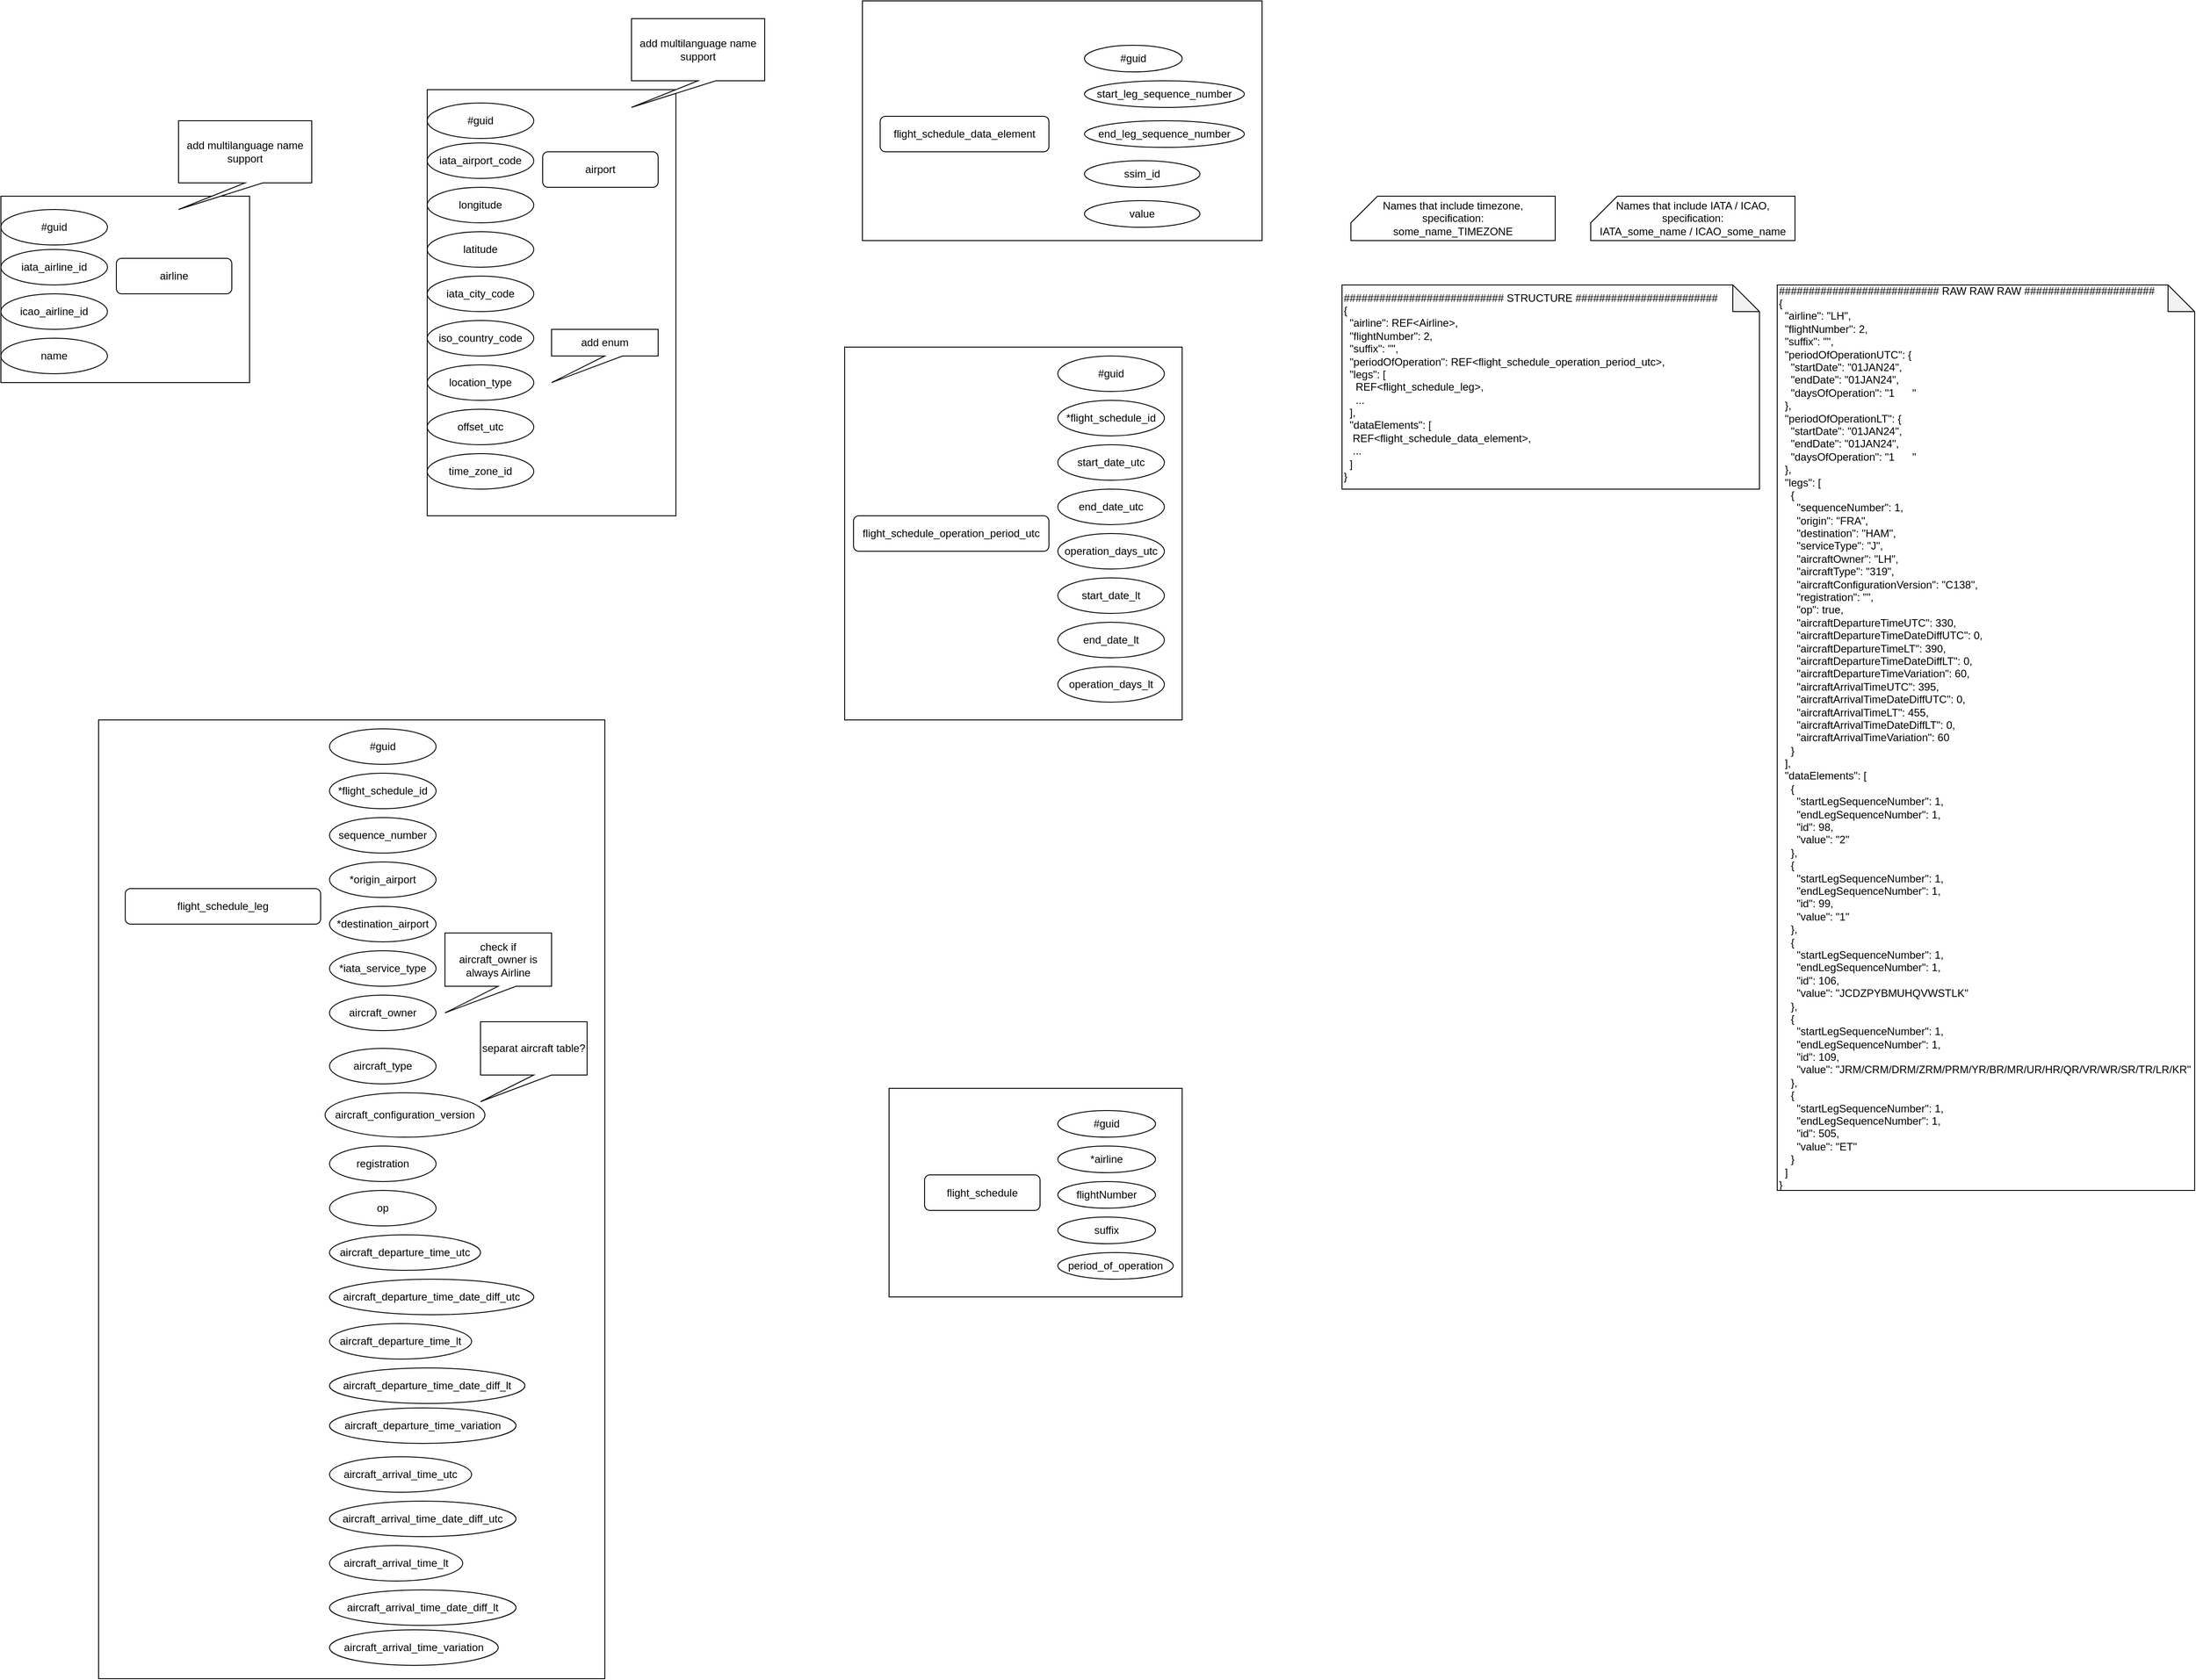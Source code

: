 <mxfile version="23.1.4" type="device">
  <diagram name="Page-1" id="9f46799a-70d6-7492-0946-bef42562c5a5">
    <mxGraphModel dx="2183" dy="2052" grid="1" gridSize="10" guides="1" tooltips="1" connect="1" arrows="1" fold="1" page="1" pageScale="1" pageWidth="1100" pageHeight="850" background="none" math="0" shadow="0">
      <root>
        <mxCell id="0" />
        <mxCell id="1" parent="0" />
        <mxCell id="h4MUKHZvDstGOGhx7txB-96" value="" style="rounded=0;whiteSpace=wrap;html=1;" vertex="1" parent="1">
          <mxGeometry x="1090" y="875" width="330" height="235" as="geometry" />
        </mxCell>
        <mxCell id="h4MUKHZvDstGOGhx7txB-92" value="" style="rounded=0;whiteSpace=wrap;html=1;" vertex="1" parent="1">
          <mxGeometry x="1060" y="-350" width="450" height="270" as="geometry" />
        </mxCell>
        <mxCell id="h4MUKHZvDstGOGhx7txB-70" value="" style="rounded=0;whiteSpace=wrap;html=1;" vertex="1" parent="1">
          <mxGeometry x="200" y="460" width="570" height="1080" as="geometry" />
        </mxCell>
        <mxCell id="h4MUKHZvDstGOGhx7txB-26" value="" style="rounded=0;whiteSpace=wrap;html=1;" vertex="1" parent="1">
          <mxGeometry x="1040" y="40" width="380" height="420" as="geometry" />
        </mxCell>
        <mxCell id="h4MUKHZvDstGOGhx7txB-12" value="" style="rounded=0;whiteSpace=wrap;html=1;" vertex="1" parent="1">
          <mxGeometry x="90" y="-130" width="280" height="210" as="geometry" />
        </mxCell>
        <mxCell id="h4MUKHZvDstGOGhx7txB-1" value="&lt;div&gt;flight_schedule&lt;/div&gt;" style="rounded=1;whiteSpace=wrap;html=1;" vertex="1" parent="1">
          <mxGeometry x="1130" y="972.5" width="130" height="40" as="geometry" />
        </mxCell>
        <mxCell id="h4MUKHZvDstGOGhx7txB-2" value="&lt;div&gt;########################### RAW RAW RAW ######################&lt;br&gt;&lt;/div&gt;&lt;div&gt;{&lt;/div&gt;&amp;nbsp; &quot;airline&quot;: &quot;LH&quot;,&lt;br&gt;&amp;nbsp; &quot;flightNumber&quot;: 2,&lt;br&gt;&amp;nbsp; &quot;suffix&quot;: &quot;&quot;,&lt;br&gt;&amp;nbsp; &quot;periodOfOperationUTC&quot;: {&lt;br&gt;&amp;nbsp;&amp;nbsp;&amp;nbsp; &quot;startDate&quot;: &quot;01JAN24&quot;,&lt;br&gt;&amp;nbsp;&amp;nbsp;&amp;nbsp; &quot;endDate&quot;: &quot;01JAN24&quot;,&lt;br&gt;&amp;nbsp;&amp;nbsp;&amp;nbsp; &quot;daysOfOperation&quot;: &quot;1&amp;nbsp;&amp;nbsp;&amp;nbsp;&amp;nbsp;&amp;nbsp; &quot;&lt;br&gt;&amp;nbsp; },&lt;br&gt;&amp;nbsp; &quot;periodOfOperationLT&quot;: {&lt;br&gt;&amp;nbsp;&amp;nbsp;&amp;nbsp; &quot;startDate&quot;: &quot;01JAN24&quot;,&lt;br&gt;&amp;nbsp;&amp;nbsp;&amp;nbsp; &quot;endDate&quot;: &quot;01JAN24&quot;,&lt;br&gt;&amp;nbsp;&amp;nbsp;&amp;nbsp; &quot;daysOfOperation&quot;: &quot;1&amp;nbsp;&amp;nbsp;&amp;nbsp;&amp;nbsp;&amp;nbsp; &quot;&lt;br&gt;&amp;nbsp; },&lt;br&gt;&amp;nbsp; &quot;legs&quot;: [&lt;br&gt;&amp;nbsp;&amp;nbsp;&amp;nbsp; {&lt;br&gt;&amp;nbsp;&amp;nbsp;&amp;nbsp;&amp;nbsp;&amp;nbsp; &quot;sequenceNumber&quot;: 1,&lt;br&gt;&amp;nbsp;&amp;nbsp;&amp;nbsp;&amp;nbsp;&amp;nbsp; &quot;origin&quot;: &quot;FRA&quot;,&lt;br&gt;&amp;nbsp;&amp;nbsp;&amp;nbsp;&amp;nbsp;&amp;nbsp; &quot;destination&quot;: &quot;HAM&quot;,&lt;br&gt;&amp;nbsp;&amp;nbsp;&amp;nbsp;&amp;nbsp;&amp;nbsp; &quot;serviceType&quot;: &quot;J&quot;,&lt;br&gt;&amp;nbsp;&amp;nbsp;&amp;nbsp;&amp;nbsp;&amp;nbsp; &quot;aircraftOwner&quot;: &quot;LH&quot;,&lt;br&gt;&amp;nbsp;&amp;nbsp;&amp;nbsp;&amp;nbsp;&amp;nbsp; &quot;aircraftType&quot;: &quot;319&quot;,&lt;br&gt;&amp;nbsp;&amp;nbsp;&amp;nbsp;&amp;nbsp;&amp;nbsp; &quot;aircraftConfigurationVersion&quot;: &quot;C138&quot;,&lt;br&gt;&amp;nbsp;&amp;nbsp;&amp;nbsp;&amp;nbsp;&amp;nbsp; &quot;registration&quot;: &quot;&quot;,&lt;br&gt;&amp;nbsp;&amp;nbsp;&amp;nbsp;&amp;nbsp;&amp;nbsp; &quot;op&quot;: true,&lt;br&gt;&amp;nbsp;&amp;nbsp;&amp;nbsp;&amp;nbsp;&amp;nbsp; &quot;aircraftDepartureTimeUTC&quot;: 330,&lt;br&gt;&amp;nbsp;&amp;nbsp;&amp;nbsp;&amp;nbsp;&amp;nbsp; &quot;aircraftDepartureTimeDateDiffUTC&quot;: 0,&lt;br&gt;&amp;nbsp;&amp;nbsp;&amp;nbsp;&amp;nbsp;&amp;nbsp; &quot;aircraftDepartureTimeLT&quot;: 390,&lt;br&gt;&amp;nbsp;&amp;nbsp;&amp;nbsp;&amp;nbsp;&amp;nbsp; &quot;aircraftDepartureTimeDateDiffLT&quot;: 0,&lt;br&gt;&amp;nbsp;&amp;nbsp;&amp;nbsp;&amp;nbsp;&amp;nbsp; &quot;aircraftDepartureTimeVariation&quot;: 60,&lt;br&gt;&amp;nbsp;&amp;nbsp;&amp;nbsp;&amp;nbsp;&amp;nbsp; &quot;aircraftArrivalTimeUTC&quot;: 395,&lt;br&gt;&amp;nbsp;&amp;nbsp;&amp;nbsp;&amp;nbsp;&amp;nbsp; &quot;aircraftArrivalTimeDateDiffUTC&quot;: 0,&lt;br&gt;&amp;nbsp;&amp;nbsp;&amp;nbsp;&amp;nbsp;&amp;nbsp; &quot;aircraftArrivalTimeLT&quot;: 455,&lt;br&gt;&amp;nbsp;&amp;nbsp;&amp;nbsp;&amp;nbsp;&amp;nbsp; &quot;aircraftArrivalTimeDateDiffLT&quot;: 0,&lt;br&gt;&amp;nbsp;&amp;nbsp;&amp;nbsp;&amp;nbsp;&amp;nbsp; &quot;aircraftArrivalTimeVariation&quot;: 60&lt;br&gt;&amp;nbsp;&amp;nbsp;&amp;nbsp; }&lt;br&gt;&amp;nbsp; ],&lt;br&gt;&amp;nbsp; &quot;dataElements&quot;: [&lt;br&gt;&amp;nbsp;&amp;nbsp;&amp;nbsp; {&lt;br&gt;&amp;nbsp;&amp;nbsp;&amp;nbsp;&amp;nbsp;&amp;nbsp; &quot;startLegSequenceNumber&quot;: 1,&lt;br&gt;&amp;nbsp;&amp;nbsp;&amp;nbsp;&amp;nbsp;&amp;nbsp; &quot;endLegSequenceNumber&quot;: 1,&lt;br&gt;&amp;nbsp;&amp;nbsp;&amp;nbsp;&amp;nbsp;&amp;nbsp; &quot;id&quot;: 98,&lt;br&gt;&amp;nbsp;&amp;nbsp;&amp;nbsp;&amp;nbsp;&amp;nbsp; &quot;value&quot;: &quot;2&quot;&lt;br&gt;&amp;nbsp;&amp;nbsp;&amp;nbsp; },&lt;br&gt;&amp;nbsp;&amp;nbsp;&amp;nbsp; {&lt;br&gt;&amp;nbsp;&amp;nbsp;&amp;nbsp;&amp;nbsp;&amp;nbsp; &quot;startLegSequenceNumber&quot;: 1,&lt;br&gt;&amp;nbsp;&amp;nbsp;&amp;nbsp;&amp;nbsp;&amp;nbsp; &quot;endLegSequenceNumber&quot;: 1,&lt;br&gt;&amp;nbsp;&amp;nbsp;&amp;nbsp;&amp;nbsp;&amp;nbsp; &quot;id&quot;: 99,&lt;br&gt;&amp;nbsp;&amp;nbsp;&amp;nbsp;&amp;nbsp;&amp;nbsp; &quot;value&quot;: &quot;1&quot;&lt;br&gt;&amp;nbsp;&amp;nbsp;&amp;nbsp; },&lt;br&gt;&amp;nbsp;&amp;nbsp;&amp;nbsp; {&lt;br&gt;&amp;nbsp;&amp;nbsp;&amp;nbsp;&amp;nbsp;&amp;nbsp; &quot;startLegSequenceNumber&quot;: 1,&lt;br&gt;&amp;nbsp;&amp;nbsp;&amp;nbsp;&amp;nbsp;&amp;nbsp; &quot;endLegSequenceNumber&quot;: 1,&lt;br&gt;&amp;nbsp;&amp;nbsp;&amp;nbsp;&amp;nbsp;&amp;nbsp; &quot;id&quot;: 106,&lt;br&gt;&amp;nbsp;&amp;nbsp;&amp;nbsp;&amp;nbsp;&amp;nbsp; &quot;value&quot;: &quot;JCDZPYBMUHQVWSTLK&quot;&lt;br&gt;&amp;nbsp;&amp;nbsp;&amp;nbsp; },&lt;br&gt;&amp;nbsp;&amp;nbsp;&amp;nbsp; {&lt;br&gt;&amp;nbsp;&amp;nbsp;&amp;nbsp;&amp;nbsp;&amp;nbsp; &quot;startLegSequenceNumber&quot;: 1,&lt;br&gt;&amp;nbsp;&amp;nbsp;&amp;nbsp;&amp;nbsp;&amp;nbsp; &quot;endLegSequenceNumber&quot;: 1,&lt;br&gt;&amp;nbsp;&amp;nbsp;&amp;nbsp;&amp;nbsp;&amp;nbsp; &quot;id&quot;: 109,&lt;br&gt;&amp;nbsp;&amp;nbsp;&amp;nbsp;&amp;nbsp;&amp;nbsp; &quot;value&quot;: &quot;JRM/CRM/DRM/ZRM/PRM/YR/BR/MR/UR/HR/QR/VR/WR/SR/TR/LR/KR&quot;&lt;br&gt;&amp;nbsp;&amp;nbsp;&amp;nbsp; },&lt;br&gt;&amp;nbsp;&amp;nbsp;&amp;nbsp; {&lt;br&gt;&amp;nbsp;&amp;nbsp;&amp;nbsp;&amp;nbsp;&amp;nbsp; &quot;startLegSequenceNumber&quot;: 1,&lt;br&gt;&amp;nbsp;&amp;nbsp;&amp;nbsp;&amp;nbsp;&amp;nbsp; &quot;endLegSequenceNumber&quot;: 1,&lt;br&gt;&amp;nbsp;&amp;nbsp;&amp;nbsp;&amp;nbsp;&amp;nbsp; &quot;id&quot;: 505,&lt;br&gt;&amp;nbsp;&amp;nbsp;&amp;nbsp;&amp;nbsp;&amp;nbsp; &quot;value&quot;: &quot;ET&quot;&lt;br&gt;&amp;nbsp;&amp;nbsp;&amp;nbsp; }&lt;br&gt;&amp;nbsp; ]&lt;br&gt;}" style="shape=note;whiteSpace=wrap;html=1;backgroundOutline=1;darkOpacity=0.05;align=left;" vertex="1" parent="1">
          <mxGeometry x="2090" y="-30" width="470" height="1020" as="geometry" />
        </mxCell>
        <mxCell id="h4MUKHZvDstGOGhx7txB-3" value="*airline" style="ellipse;whiteSpace=wrap;html=1;" vertex="1" parent="1">
          <mxGeometry x="1280" y="940" width="110" height="30" as="geometry" />
        </mxCell>
        <mxCell id="h4MUKHZvDstGOGhx7txB-4" value="&lt;div&gt;#guid&lt;/div&gt;" style="ellipse;whiteSpace=wrap;html=1;" vertex="1" parent="1">
          <mxGeometry x="1280" y="900" width="110" height="30" as="geometry" />
        </mxCell>
        <mxCell id="h4MUKHZvDstGOGhx7txB-5" value="&lt;div&gt;########################### STRUCTURE ########################&lt;br&gt;&lt;/div&gt;&lt;div&gt;{&lt;/div&gt;&amp;nbsp; &quot;airline&quot;: REF&amp;lt;Airline&amp;gt;,&lt;br&gt;&amp;nbsp; &quot;flightNumber&quot;: 2,&lt;br&gt;&amp;nbsp; &quot;suffix&quot;: &quot;&quot;,&lt;br&gt;&amp;nbsp; &quot;periodOfOperation&quot;: REF&amp;lt;flight_schedule_operation_period_utc&amp;gt;,&lt;br&gt;&amp;nbsp; &quot;legs&quot;: [&lt;br&gt;&lt;div&gt;&amp;nbsp;&amp;nbsp;&amp;nbsp; REF&amp;lt;flight_schedule_leg&amp;gt;,&lt;/div&gt;&lt;div&gt;&amp;nbsp;&amp;nbsp;&amp;nbsp; ...&lt;br&gt;&lt;/div&gt;&amp;nbsp; ],&lt;br&gt;&amp;nbsp; &quot;dataElements&quot;: [&lt;br&gt;&lt;div&gt;&amp;nbsp;&amp;nbsp; REF&amp;lt;flight_schedule_data_element&amp;gt;,&lt;/div&gt;&lt;div&gt;&amp;nbsp;&amp;nbsp; ...&lt;br&gt;&lt;/div&gt;&amp;nbsp; ]&lt;br&gt;}" style="shape=note;whiteSpace=wrap;html=1;backgroundOutline=1;darkOpacity=0.05;align=left;" vertex="1" parent="1">
          <mxGeometry x="1600" y="-30" width="470" height="230" as="geometry" />
        </mxCell>
        <mxCell id="h4MUKHZvDstGOGhx7txB-6" value="&lt;div&gt;airline&lt;/div&gt;" style="rounded=1;whiteSpace=wrap;html=1;" vertex="1" parent="1">
          <mxGeometry x="220" y="-60" width="130" height="40" as="geometry" />
        </mxCell>
        <mxCell id="h4MUKHZvDstGOGhx7txB-7" value="&lt;div&gt;icao_airline_id&lt;/div&gt;" style="ellipse;whiteSpace=wrap;html=1;" vertex="1" parent="1">
          <mxGeometry x="90" y="-20" width="120" height="40" as="geometry" />
        </mxCell>
        <mxCell id="h4MUKHZvDstGOGhx7txB-8" value="#guid" style="ellipse;whiteSpace=wrap;html=1;" vertex="1" parent="1">
          <mxGeometry x="90" y="-115" width="120" height="40" as="geometry" />
        </mxCell>
        <mxCell id="h4MUKHZvDstGOGhx7txB-9" value="&lt;div&gt;iata_airline_id&lt;/div&gt;" style="ellipse;whiteSpace=wrap;html=1;" vertex="1" parent="1">
          <mxGeometry x="90" y="-70" width="120" height="40" as="geometry" />
        </mxCell>
        <mxCell id="h4MUKHZvDstGOGhx7txB-10" value="name" style="ellipse;whiteSpace=wrap;html=1;" vertex="1" parent="1">
          <mxGeometry x="90" y="30" width="120" height="40" as="geometry" />
        </mxCell>
        <mxCell id="h4MUKHZvDstGOGhx7txB-19" value="flight_schedule_operation_period_utc" style="rounded=1;whiteSpace=wrap;html=1;" vertex="1" parent="1">
          <mxGeometry x="1050" y="230" width="220" height="40" as="geometry" />
        </mxCell>
        <mxCell id="h4MUKHZvDstGOGhx7txB-20" value="&lt;div&gt;*flight_schedule_id&lt;/div&gt;" style="ellipse;whiteSpace=wrap;html=1;" vertex="1" parent="1">
          <mxGeometry x="1280" y="100" width="120" height="40" as="geometry" />
        </mxCell>
        <mxCell id="h4MUKHZvDstGOGhx7txB-21" value="#guid" style="ellipse;whiteSpace=wrap;html=1;" vertex="1" parent="1">
          <mxGeometry x="1280" y="50" width="120" height="40" as="geometry" />
        </mxCell>
        <mxCell id="h4MUKHZvDstGOGhx7txB-22" value="start_date_utc" style="ellipse;whiteSpace=wrap;html=1;" vertex="1" parent="1">
          <mxGeometry x="1280" y="150" width="120" height="40" as="geometry" />
        </mxCell>
        <mxCell id="h4MUKHZvDstGOGhx7txB-23" value="&lt;div&gt;Names that include timezone, specification:&lt;/div&gt;&lt;div&gt;some_name_TIMEZONE&lt;br&gt;&lt;/div&gt;" style="shape=card;whiteSpace=wrap;html=1;" vertex="1" parent="1">
          <mxGeometry x="1610" y="-130" width="230" height="50" as="geometry" />
        </mxCell>
        <mxCell id="h4MUKHZvDstGOGhx7txB-24" value="&lt;div&gt;end_date_utc&lt;/div&gt;" style="ellipse;whiteSpace=wrap;html=1;" vertex="1" parent="1">
          <mxGeometry x="1280" y="200" width="120" height="40" as="geometry" />
        </mxCell>
        <mxCell id="h4MUKHZvDstGOGhx7txB-37" value="start_date_lt" style="ellipse;whiteSpace=wrap;html=1;" vertex="1" parent="1">
          <mxGeometry x="1280" y="300" width="120" height="40" as="geometry" />
        </mxCell>
        <mxCell id="h4MUKHZvDstGOGhx7txB-39" value="operation_days_utc" style="ellipse;whiteSpace=wrap;html=1;" vertex="1" parent="1">
          <mxGeometry x="1280" y="250" width="120" height="40" as="geometry" />
        </mxCell>
        <mxCell id="h4MUKHZvDstGOGhx7txB-40" value="&lt;div&gt;end_date_lt&lt;/div&gt;" style="ellipse;whiteSpace=wrap;html=1;" vertex="1" parent="1">
          <mxGeometry x="1280" y="350" width="120" height="40" as="geometry" />
        </mxCell>
        <mxCell id="h4MUKHZvDstGOGhx7txB-41" value="operation_days_lt" style="ellipse;whiteSpace=wrap;html=1;" vertex="1" parent="1">
          <mxGeometry x="1280" y="400" width="120" height="40" as="geometry" />
        </mxCell>
        <mxCell id="h4MUKHZvDstGOGhx7txB-43" value="flight_schedule_leg" style="rounded=1;whiteSpace=wrap;html=1;" vertex="1" parent="1">
          <mxGeometry x="230" y="650" width="220" height="40" as="geometry" />
        </mxCell>
        <mxCell id="h4MUKHZvDstGOGhx7txB-44" value="&lt;div&gt;*flight_schedule_id&lt;/div&gt;" style="ellipse;whiteSpace=wrap;html=1;" vertex="1" parent="1">
          <mxGeometry x="460" y="520" width="120" height="40" as="geometry" />
        </mxCell>
        <mxCell id="h4MUKHZvDstGOGhx7txB-45" value="#guid" style="ellipse;whiteSpace=wrap;html=1;" vertex="1" parent="1">
          <mxGeometry x="460" y="470" width="120" height="40" as="geometry" />
        </mxCell>
        <mxCell id="h4MUKHZvDstGOGhx7txB-46" value="sequence_number" style="ellipse;whiteSpace=wrap;html=1;" vertex="1" parent="1">
          <mxGeometry x="460" y="570" width="120" height="40" as="geometry" />
        </mxCell>
        <mxCell id="h4MUKHZvDstGOGhx7txB-47" value="*origin_airport" style="ellipse;whiteSpace=wrap;html=1;" vertex="1" parent="1">
          <mxGeometry x="460" y="620" width="120" height="40" as="geometry" />
        </mxCell>
        <mxCell id="h4MUKHZvDstGOGhx7txB-48" value="*iata_service_type" style="ellipse;whiteSpace=wrap;html=1;" vertex="1" parent="1">
          <mxGeometry x="460" y="720" width="120" height="40" as="geometry" />
        </mxCell>
        <mxCell id="h4MUKHZvDstGOGhx7txB-49" value="*destination_airport" style="ellipse;whiteSpace=wrap;html=1;" vertex="1" parent="1">
          <mxGeometry x="460" y="670" width="120" height="40" as="geometry" />
        </mxCell>
        <mxCell id="h4MUKHZvDstGOGhx7txB-50" value="aircraft_owner" style="ellipse;whiteSpace=wrap;html=1;" vertex="1" parent="1">
          <mxGeometry x="460" y="770" width="120" height="40" as="geometry" />
        </mxCell>
        <mxCell id="h4MUKHZvDstGOGhx7txB-51" value="aircraft_configuration_version" style="ellipse;whiteSpace=wrap;html=1;" vertex="1" parent="1">
          <mxGeometry x="455" y="880" width="180" height="50" as="geometry" />
        </mxCell>
        <mxCell id="h4MUKHZvDstGOGhx7txB-52" value="check if aircraft_owner is always Airline" style="shape=callout;whiteSpace=wrap;html=1;perimeter=calloutPerimeter;position2=0;" vertex="1" parent="1">
          <mxGeometry x="590" y="700" width="120" height="90" as="geometry" />
        </mxCell>
        <mxCell id="h4MUKHZvDstGOGhx7txB-53" value="aircraft_type" style="ellipse;whiteSpace=wrap;html=1;" vertex="1" parent="1">
          <mxGeometry x="460" y="830" width="120" height="40" as="geometry" />
        </mxCell>
        <mxCell id="h4MUKHZvDstGOGhx7txB-54" value="registration" style="ellipse;whiteSpace=wrap;html=1;" vertex="1" parent="1">
          <mxGeometry x="460" y="940" width="120" height="40" as="geometry" />
        </mxCell>
        <mxCell id="h4MUKHZvDstGOGhx7txB-55" value="op" style="ellipse;whiteSpace=wrap;html=1;" vertex="1" parent="1">
          <mxGeometry x="460" y="990" width="120" height="40" as="geometry" />
        </mxCell>
        <mxCell id="h4MUKHZvDstGOGhx7txB-56" value="separat aircraft table?" style="shape=callout;whiteSpace=wrap;html=1;perimeter=calloutPerimeter;position2=0;" vertex="1" parent="1">
          <mxGeometry x="630" y="800" width="120" height="90" as="geometry" />
        </mxCell>
        <mxCell id="h4MUKHZvDstGOGhx7txB-58" value="aircraft_departure_time_utc" style="ellipse;whiteSpace=wrap;html=1;" vertex="1" parent="1">
          <mxGeometry x="460" y="1040" width="170" height="40" as="geometry" />
        </mxCell>
        <mxCell id="h4MUKHZvDstGOGhx7txB-59" value="&lt;div&gt;aircraft_departure_time_date_diff_utc&lt;/div&gt;" style="ellipse;whiteSpace=wrap;html=1;" vertex="1" parent="1">
          <mxGeometry x="460" y="1090" width="230" height="40" as="geometry" />
        </mxCell>
        <mxCell id="h4MUKHZvDstGOGhx7txB-60" value="aircraft_departure_time_lt" style="ellipse;whiteSpace=wrap;html=1;" vertex="1" parent="1">
          <mxGeometry x="460" y="1140" width="160" height="40" as="geometry" />
        </mxCell>
        <mxCell id="h4MUKHZvDstGOGhx7txB-62" value="&lt;div&gt;aircraft_departure_time_date_diff_lt&lt;/div&gt;" style="ellipse;whiteSpace=wrap;html=1;" vertex="1" parent="1">
          <mxGeometry x="460" y="1190" width="220" height="40" as="geometry" />
        </mxCell>
        <mxCell id="h4MUKHZvDstGOGhx7txB-63" value="aircraft_departure_time_variation" style="ellipse;whiteSpace=wrap;html=1;" vertex="1" parent="1">
          <mxGeometry x="460" y="1235" width="210" height="40" as="geometry" />
        </mxCell>
        <mxCell id="h4MUKHZvDstGOGhx7txB-65" value="aircraft_arrival_time_utc" style="ellipse;whiteSpace=wrap;html=1;" vertex="1" parent="1">
          <mxGeometry x="460" y="1290" width="160" height="40" as="geometry" />
        </mxCell>
        <mxCell id="h4MUKHZvDstGOGhx7txB-66" value="&lt;div&gt;aircraft_arrival_time_date_diff_utc&lt;/div&gt;" style="ellipse;whiteSpace=wrap;html=1;" vertex="1" parent="1">
          <mxGeometry x="460" y="1340" width="210" height="40" as="geometry" />
        </mxCell>
        <mxCell id="h4MUKHZvDstGOGhx7txB-67" value="aircraft_arrival_time_lt" style="ellipse;whiteSpace=wrap;html=1;" vertex="1" parent="1">
          <mxGeometry x="460" y="1390" width="150" height="40" as="geometry" />
        </mxCell>
        <mxCell id="h4MUKHZvDstGOGhx7txB-68" value="&lt;div&gt;aircraft_arrival_time_date_diff_lt&lt;/div&gt;" style="ellipse;whiteSpace=wrap;html=1;" vertex="1" parent="1">
          <mxGeometry x="460" y="1440" width="210" height="40" as="geometry" />
        </mxCell>
        <mxCell id="h4MUKHZvDstGOGhx7txB-69" value="aircraft_arrival_time_variation" style="ellipse;whiteSpace=wrap;html=1;" vertex="1" parent="1">
          <mxGeometry x="460" y="1485" width="190" height="40" as="geometry" />
        </mxCell>
        <mxCell id="h4MUKHZvDstGOGhx7txB-71" value="" style="rounded=0;whiteSpace=wrap;html=1;" vertex="1" parent="1">
          <mxGeometry x="570" y="-250" width="280" height="480" as="geometry" />
        </mxCell>
        <mxCell id="h4MUKHZvDstGOGhx7txB-72" value="airport" style="rounded=1;whiteSpace=wrap;html=1;" vertex="1" parent="1">
          <mxGeometry x="700" y="-180" width="130" height="40" as="geometry" />
        </mxCell>
        <mxCell id="h4MUKHZvDstGOGhx7txB-73" value="longitude" style="ellipse;whiteSpace=wrap;html=1;" vertex="1" parent="1">
          <mxGeometry x="570" y="-140" width="120" height="40" as="geometry" />
        </mxCell>
        <mxCell id="h4MUKHZvDstGOGhx7txB-74" value="#guid" style="ellipse;whiteSpace=wrap;html=1;" vertex="1" parent="1">
          <mxGeometry x="570" y="-235" width="120" height="40" as="geometry" />
        </mxCell>
        <mxCell id="h4MUKHZvDstGOGhx7txB-75" value="iata_airport_code" style="ellipse;whiteSpace=wrap;html=1;" vertex="1" parent="1">
          <mxGeometry x="570" y="-190" width="120" height="40" as="geometry" />
        </mxCell>
        <mxCell id="h4MUKHZvDstGOGhx7txB-76" value="iata_city_code" style="ellipse;whiteSpace=wrap;html=1;" vertex="1" parent="1">
          <mxGeometry x="570" y="-40" width="120" height="40" as="geometry" />
        </mxCell>
        <mxCell id="h4MUKHZvDstGOGhx7txB-77" value="latitude" style="ellipse;whiteSpace=wrap;html=1;" vertex="1" parent="1">
          <mxGeometry x="570" y="-90" width="120" height="40" as="geometry" />
        </mxCell>
        <mxCell id="h4MUKHZvDstGOGhx7txB-78" value="iso_country_code" style="ellipse;whiteSpace=wrap;html=1;" vertex="1" parent="1">
          <mxGeometry x="570" y="10" width="120" height="40" as="geometry" />
        </mxCell>
        <mxCell id="h4MUKHZvDstGOGhx7txB-79" value="location_type" style="ellipse;whiteSpace=wrap;html=1;" vertex="1" parent="1">
          <mxGeometry x="570" y="60" width="120" height="40" as="geometry" />
        </mxCell>
        <mxCell id="h4MUKHZvDstGOGhx7txB-80" value="add enum" style="shape=callout;whiteSpace=wrap;html=1;perimeter=calloutPerimeter;position2=0;" vertex="1" parent="1">
          <mxGeometry x="710" y="20" width="120" height="60" as="geometry" />
        </mxCell>
        <mxCell id="h4MUKHZvDstGOGhx7txB-81" value="add multilanguage name support" style="shape=callout;whiteSpace=wrap;html=1;perimeter=calloutPerimeter;position2=0;" vertex="1" parent="1">
          <mxGeometry x="800" y="-330" width="150" height="100" as="geometry" />
        </mxCell>
        <mxCell id="h4MUKHZvDstGOGhx7txB-82" value="add multilanguage name support" style="shape=callout;whiteSpace=wrap;html=1;perimeter=calloutPerimeter;position2=0;" vertex="1" parent="1">
          <mxGeometry x="290" y="-215" width="150" height="100" as="geometry" />
        </mxCell>
        <mxCell id="h4MUKHZvDstGOGhx7txB-83" value="offset_utc" style="ellipse;whiteSpace=wrap;html=1;" vertex="1" parent="1">
          <mxGeometry x="570" y="110" width="120" height="40" as="geometry" />
        </mxCell>
        <mxCell id="h4MUKHZvDstGOGhx7txB-84" value="time_zone_id" style="ellipse;whiteSpace=wrap;html=1;" vertex="1" parent="1">
          <mxGeometry x="570" y="160" width="120" height="40" as="geometry" />
        </mxCell>
        <mxCell id="h4MUKHZvDstGOGhx7txB-85" value="&lt;div&gt;Names that include IATA / ICAO, specification:&lt;/div&gt;&lt;div&gt;IATA_some_name / ICAO_some_name&lt;br&gt;&lt;/div&gt;" style="shape=card;whiteSpace=wrap;html=1;" vertex="1" parent="1">
          <mxGeometry x="1880" y="-130" width="230" height="50" as="geometry" />
        </mxCell>
        <mxCell id="h4MUKHZvDstGOGhx7txB-86" value="&lt;div&gt;flight_schedule_data_element&lt;/div&gt;" style="rounded=1;whiteSpace=wrap;html=1;" vertex="1" parent="1">
          <mxGeometry x="1080" y="-220" width="190" height="40" as="geometry" />
        </mxCell>
        <mxCell id="h4MUKHZvDstGOGhx7txB-87" value="start_leg_sequence_number" style="ellipse;whiteSpace=wrap;html=1;" vertex="1" parent="1">
          <mxGeometry x="1310" y="-260" width="180" height="30" as="geometry" />
        </mxCell>
        <mxCell id="h4MUKHZvDstGOGhx7txB-88" value="&lt;div&gt;#guid&lt;/div&gt;" style="ellipse;whiteSpace=wrap;html=1;" vertex="1" parent="1">
          <mxGeometry x="1310" y="-300" width="110" height="30" as="geometry" />
        </mxCell>
        <mxCell id="h4MUKHZvDstGOGhx7txB-89" value="end_leg_sequence_number" style="ellipse;whiteSpace=wrap;html=1;" vertex="1" parent="1">
          <mxGeometry x="1310" y="-215" width="180" height="30" as="geometry" />
        </mxCell>
        <mxCell id="h4MUKHZvDstGOGhx7txB-90" value="ssim_id" style="ellipse;whiteSpace=wrap;html=1;" vertex="1" parent="1">
          <mxGeometry x="1310" y="-170" width="130" height="30" as="geometry" />
        </mxCell>
        <mxCell id="h4MUKHZvDstGOGhx7txB-91" value="value" style="ellipse;whiteSpace=wrap;html=1;" vertex="1" parent="1">
          <mxGeometry x="1310" y="-125" width="130" height="30" as="geometry" />
        </mxCell>
        <mxCell id="h4MUKHZvDstGOGhx7txB-93" value="flightNumber" style="ellipse;whiteSpace=wrap;html=1;" vertex="1" parent="1">
          <mxGeometry x="1280" y="980" width="110" height="30" as="geometry" />
        </mxCell>
        <mxCell id="h4MUKHZvDstGOGhx7txB-94" value="suffix" style="ellipse;whiteSpace=wrap;html=1;" vertex="1" parent="1">
          <mxGeometry x="1280" y="1020" width="110" height="30" as="geometry" />
        </mxCell>
        <mxCell id="h4MUKHZvDstGOGhx7txB-95" value="period_of_operation" style="ellipse;whiteSpace=wrap;html=1;" vertex="1" parent="1">
          <mxGeometry x="1280" y="1060" width="130" height="30" as="geometry" />
        </mxCell>
      </root>
    </mxGraphModel>
  </diagram>
</mxfile>
